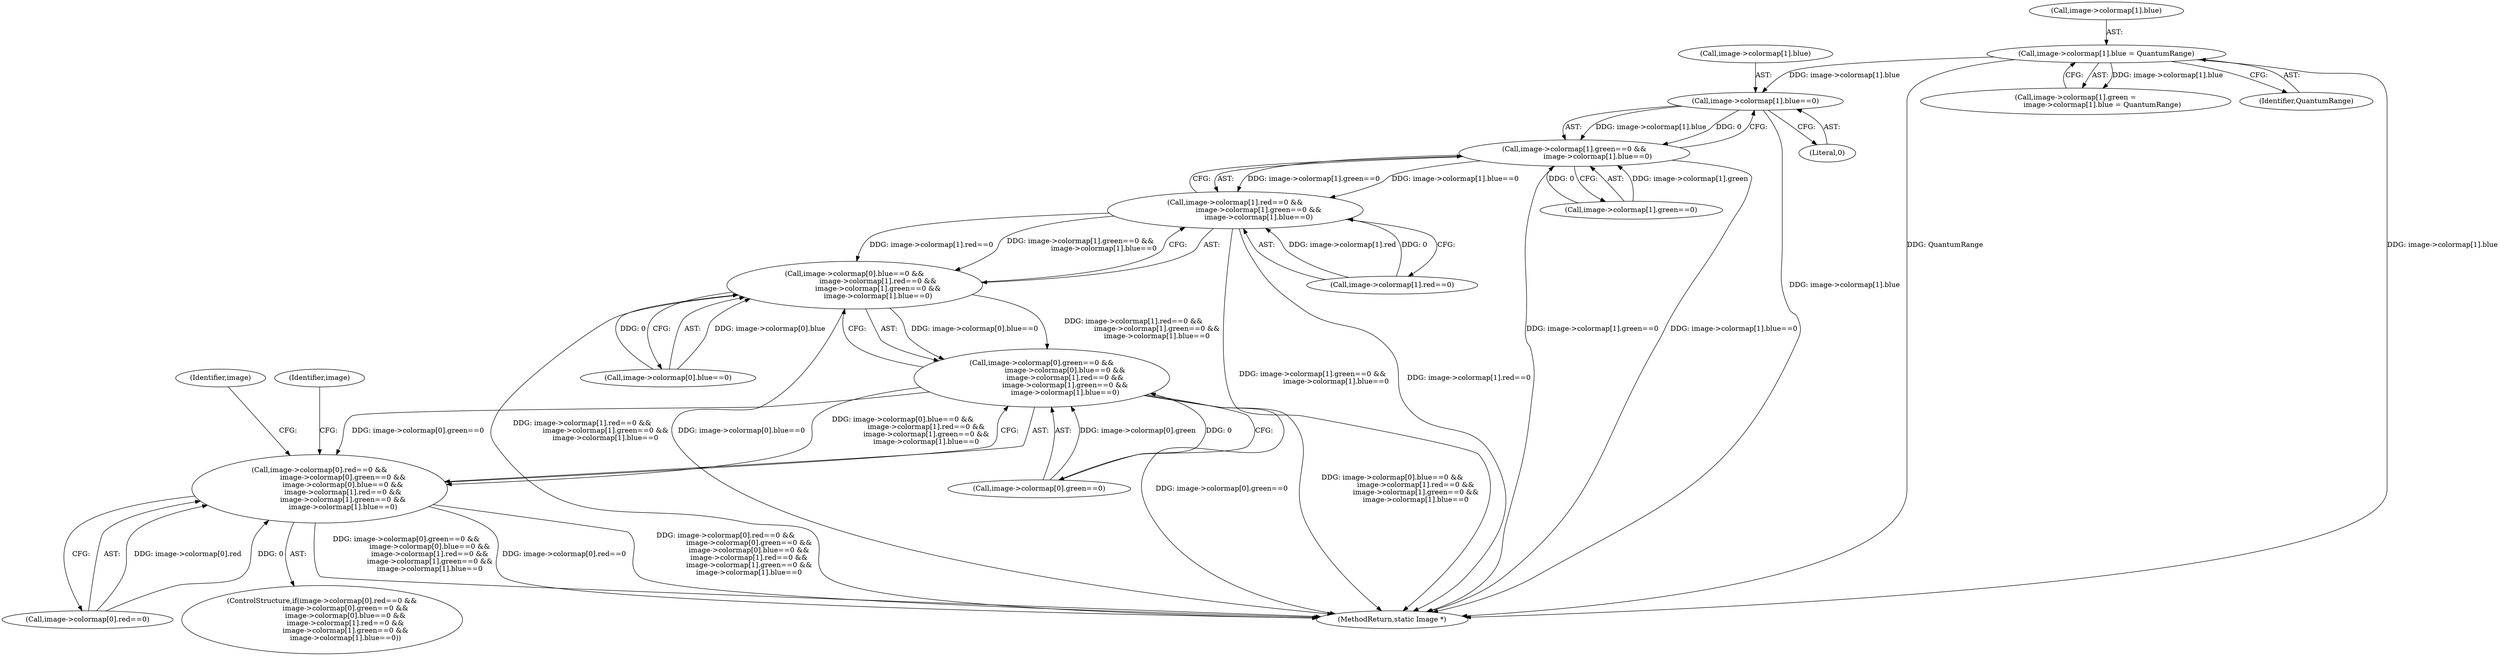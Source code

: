 digraph "0_ImageMagick_f6e9d0d9955e85bdd7540b251cd50d598dacc5e6_75@pointer" {
"1000962" [label="(Call,image->colormap[1].blue==0)"];
"1000988" [label="(Call,image->colormap[1].blue = QuantumRange)"];
"1000952" [label="(Call,image->colormap[1].green==0 &&\n                     image->colormap[1].blue==0)"];
"1000942" [label="(Call,image->colormap[1].red==0 &&\n                     image->colormap[1].green==0 &&\n                     image->colormap[1].blue==0)"];
"1000932" [label="(Call,image->colormap[0].blue==0 &&\n                     image->colormap[1].red==0 &&\n                     image->colormap[1].green==0 &&\n                     image->colormap[1].blue==0)"];
"1000922" [label="(Call,image->colormap[0].green==0 &&\n                     image->colormap[0].blue==0 &&\n                     image->colormap[1].red==0 &&\n                     image->colormap[1].green==0 &&\n                     image->colormap[1].blue==0)"];
"1000912" [label="(Call,image->colormap[0].red==0 &&\n                     image->colormap[0].green==0 &&\n                     image->colormap[0].blue==0 &&\n                     image->colormap[1].red==0 &&\n                     image->colormap[1].green==0 &&\n                     image->colormap[1].blue==0)"];
"1000942" [label="(Call,image->colormap[1].red==0 &&\n                     image->colormap[1].green==0 &&\n                     image->colormap[1].blue==0)"];
"1000943" [label="(Call,image->colormap[1].red==0)"];
"1000923" [label="(Call,image->colormap[0].green==0)"];
"1000963" [label="(Call,image->colormap[1].blue)"];
"1000970" [label="(Literal,0)"];
"1000989" [label="(Call,image->colormap[1].blue)"];
"1000932" [label="(Call,image->colormap[0].blue==0 &&\n                     image->colormap[1].red==0 &&\n                     image->colormap[1].green==0 &&\n                     image->colormap[1].blue==0)"];
"1001914" [label="(MethodReturn,static Image *)"];
"1000980" [label="(Call,image->colormap[1].green =\n                        image->colormap[1].blue = QuantumRange)"];
"1000962" [label="(Call,image->colormap[1].blue==0)"];
"1000913" [label="(Call,image->colormap[0].red==0)"];
"1000912" [label="(Call,image->colormap[0].red==0 &&\n                     image->colormap[0].green==0 &&\n                     image->colormap[0].blue==0 &&\n                     image->colormap[1].red==0 &&\n                     image->colormap[1].green==0 &&\n                     image->colormap[1].blue==0)"];
"1000976" [label="(Identifier,image)"];
"1000922" [label="(Call,image->colormap[0].green==0 &&\n                     image->colormap[0].blue==0 &&\n                     image->colormap[1].red==0 &&\n                     image->colormap[1].green==0 &&\n                     image->colormap[1].blue==0)"];
"1000952" [label="(Call,image->colormap[1].green==0 &&\n                     image->colormap[1].blue==0)"];
"1000988" [label="(Call,image->colormap[1].blue = QuantumRange)"];
"1000911" [label="(ControlStructure,if(image->colormap[0].red==0 &&\n                     image->colormap[0].green==0 &&\n                     image->colormap[0].blue==0 &&\n                     image->colormap[1].red==0 &&\n                     image->colormap[1].green==0 &&\n                     image->colormap[1].blue==0))"];
"1000996" [label="(Identifier,QuantumRange)"];
"1000933" [label="(Call,image->colormap[0].blue==0)"];
"1001000" [label="(Identifier,image)"];
"1000953" [label="(Call,image->colormap[1].green==0)"];
"1000962" -> "1000952"  [label="AST: "];
"1000962" -> "1000970"  [label="CFG: "];
"1000963" -> "1000962"  [label="AST: "];
"1000970" -> "1000962"  [label="AST: "];
"1000952" -> "1000962"  [label="CFG: "];
"1000962" -> "1001914"  [label="DDG: image->colormap[1].blue"];
"1000962" -> "1000952"  [label="DDG: image->colormap[1].blue"];
"1000962" -> "1000952"  [label="DDG: 0"];
"1000988" -> "1000962"  [label="DDG: image->colormap[1].blue"];
"1000988" -> "1000980"  [label="AST: "];
"1000988" -> "1000996"  [label="CFG: "];
"1000989" -> "1000988"  [label="AST: "];
"1000996" -> "1000988"  [label="AST: "];
"1000980" -> "1000988"  [label="CFG: "];
"1000988" -> "1001914"  [label="DDG: QuantumRange"];
"1000988" -> "1001914"  [label="DDG: image->colormap[1].blue"];
"1000988" -> "1000980"  [label="DDG: image->colormap[1].blue"];
"1000952" -> "1000942"  [label="AST: "];
"1000952" -> "1000953"  [label="CFG: "];
"1000953" -> "1000952"  [label="AST: "];
"1000942" -> "1000952"  [label="CFG: "];
"1000952" -> "1001914"  [label="DDG: image->colormap[1].green==0"];
"1000952" -> "1001914"  [label="DDG: image->colormap[1].blue==0"];
"1000952" -> "1000942"  [label="DDG: image->colormap[1].green==0"];
"1000952" -> "1000942"  [label="DDG: image->colormap[1].blue==0"];
"1000953" -> "1000952"  [label="DDG: image->colormap[1].green"];
"1000953" -> "1000952"  [label="DDG: 0"];
"1000942" -> "1000932"  [label="AST: "];
"1000942" -> "1000943"  [label="CFG: "];
"1000943" -> "1000942"  [label="AST: "];
"1000932" -> "1000942"  [label="CFG: "];
"1000942" -> "1001914"  [label="DDG: image->colormap[1].green==0 &&\n                     image->colormap[1].blue==0"];
"1000942" -> "1001914"  [label="DDG: image->colormap[1].red==0"];
"1000942" -> "1000932"  [label="DDG: image->colormap[1].red==0"];
"1000942" -> "1000932"  [label="DDG: image->colormap[1].green==0 &&\n                     image->colormap[1].blue==0"];
"1000943" -> "1000942"  [label="DDG: image->colormap[1].red"];
"1000943" -> "1000942"  [label="DDG: 0"];
"1000932" -> "1000922"  [label="AST: "];
"1000932" -> "1000933"  [label="CFG: "];
"1000933" -> "1000932"  [label="AST: "];
"1000922" -> "1000932"  [label="CFG: "];
"1000932" -> "1001914"  [label="DDG: image->colormap[1].red==0 &&\n                     image->colormap[1].green==0 &&\n                     image->colormap[1].blue==0"];
"1000932" -> "1001914"  [label="DDG: image->colormap[0].blue==0"];
"1000932" -> "1000922"  [label="DDG: image->colormap[0].blue==0"];
"1000932" -> "1000922"  [label="DDG: image->colormap[1].red==0 &&\n                     image->colormap[1].green==0 &&\n                     image->colormap[1].blue==0"];
"1000933" -> "1000932"  [label="DDG: image->colormap[0].blue"];
"1000933" -> "1000932"  [label="DDG: 0"];
"1000922" -> "1000912"  [label="AST: "];
"1000922" -> "1000923"  [label="CFG: "];
"1000923" -> "1000922"  [label="AST: "];
"1000912" -> "1000922"  [label="CFG: "];
"1000922" -> "1001914"  [label="DDG: image->colormap[0].green==0"];
"1000922" -> "1001914"  [label="DDG: image->colormap[0].blue==0 &&\n                     image->colormap[1].red==0 &&\n                     image->colormap[1].green==0 &&\n                     image->colormap[1].blue==0"];
"1000922" -> "1000912"  [label="DDG: image->colormap[0].green==0"];
"1000922" -> "1000912"  [label="DDG: image->colormap[0].blue==0 &&\n                     image->colormap[1].red==0 &&\n                     image->colormap[1].green==0 &&\n                     image->colormap[1].blue==0"];
"1000923" -> "1000922"  [label="DDG: image->colormap[0].green"];
"1000923" -> "1000922"  [label="DDG: 0"];
"1000912" -> "1000911"  [label="AST: "];
"1000912" -> "1000913"  [label="CFG: "];
"1000913" -> "1000912"  [label="AST: "];
"1000976" -> "1000912"  [label="CFG: "];
"1001000" -> "1000912"  [label="CFG: "];
"1000912" -> "1001914"  [label="DDG: image->colormap[0].red==0 &&\n                     image->colormap[0].green==0 &&\n                     image->colormap[0].blue==0 &&\n                     image->colormap[1].red==0 &&\n                     image->colormap[1].green==0 &&\n                     image->colormap[1].blue==0"];
"1000912" -> "1001914"  [label="DDG: image->colormap[0].green==0 &&\n                     image->colormap[0].blue==0 &&\n                     image->colormap[1].red==0 &&\n                     image->colormap[1].green==0 &&\n                     image->colormap[1].blue==0"];
"1000912" -> "1001914"  [label="DDG: image->colormap[0].red==0"];
"1000913" -> "1000912"  [label="DDG: image->colormap[0].red"];
"1000913" -> "1000912"  [label="DDG: 0"];
}
